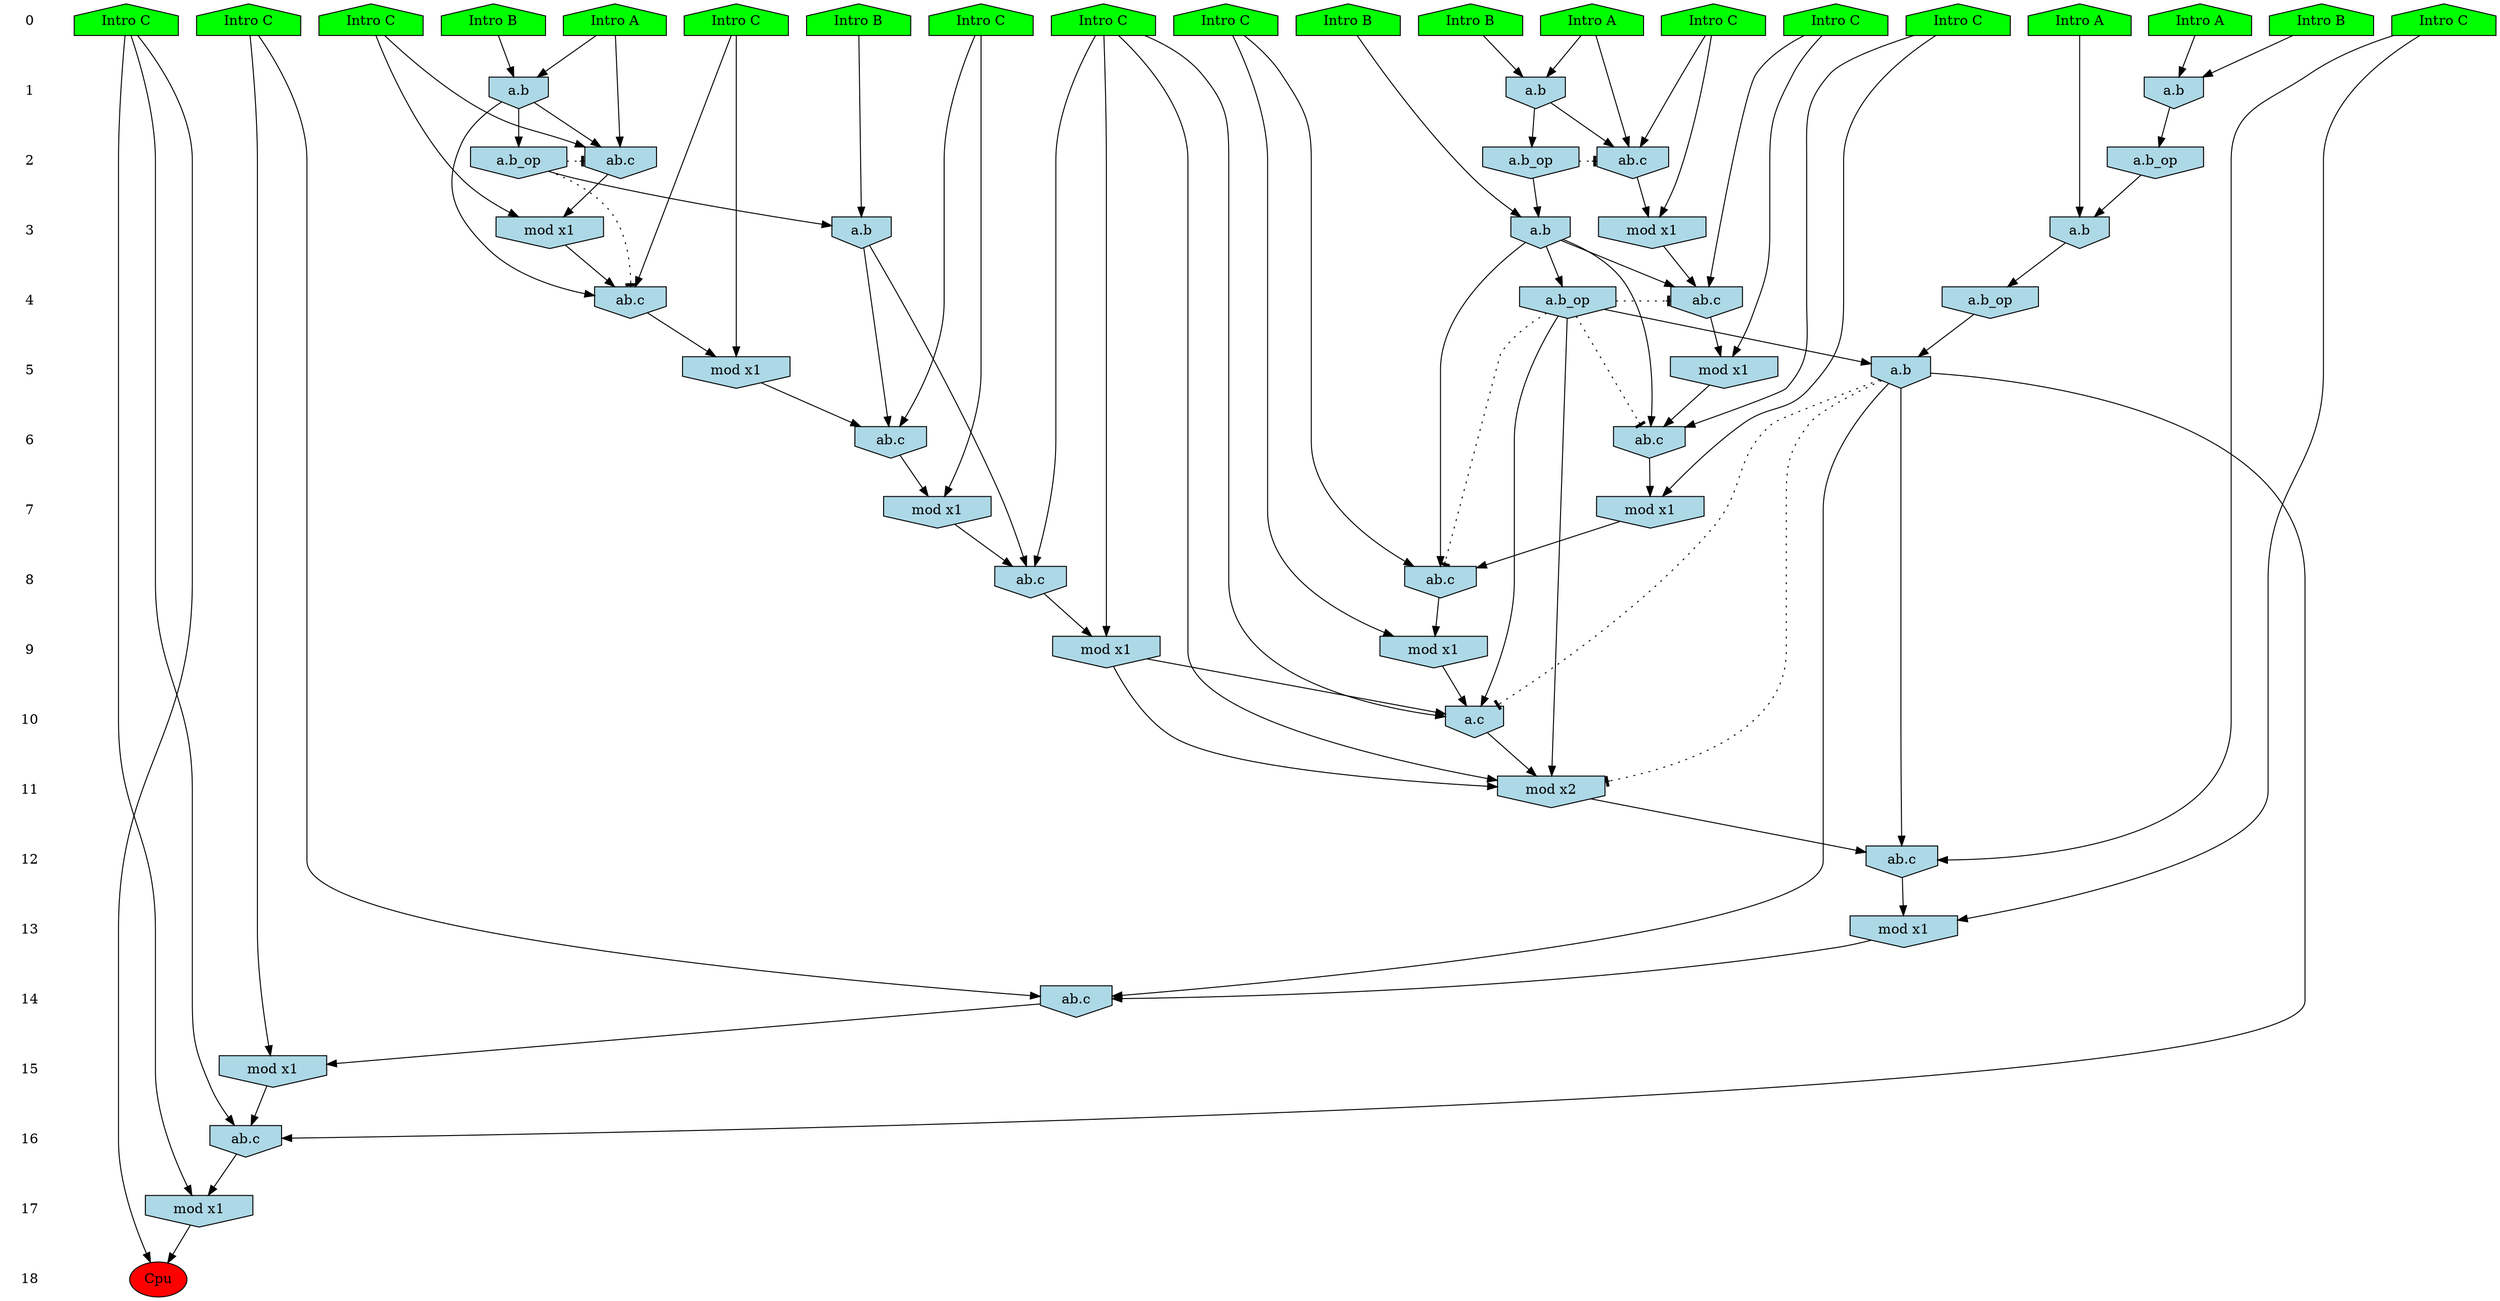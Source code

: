 /* Compression of 1 causal flows obtained in average at 1.911888E+01 t.u */
/* Compressed causal flows were: [3487] */
digraph G{
 ranksep=.5 ; 
{ rank = same ; "0" [shape=plaintext] ; node_1 [label ="Intro B", shape=house, style=filled, fillcolor=green] ;
node_2 [label ="Intro A", shape=house, style=filled, fillcolor=green] ;
node_3 [label ="Intro A", shape=house, style=filled, fillcolor=green] ;
node_4 [label ="Intro A", shape=house, style=filled, fillcolor=green] ;
node_5 [label ="Intro B", shape=house, style=filled, fillcolor=green] ;
node_6 [label ="Intro A", shape=house, style=filled, fillcolor=green] ;
node_7 [label ="Intro B", shape=house, style=filled, fillcolor=green] ;
node_8 [label ="Intro B", shape=house, style=filled, fillcolor=green] ;
node_9 [label ="Intro B", shape=house, style=filled, fillcolor=green] ;
node_10 [label ="Intro C", shape=house, style=filled, fillcolor=green] ;
node_11 [label ="Intro C", shape=house, style=filled, fillcolor=green] ;
node_12 [label ="Intro C", shape=house, style=filled, fillcolor=green] ;
node_13 [label ="Intro C", shape=house, style=filled, fillcolor=green] ;
node_14 [label ="Intro C", shape=house, style=filled, fillcolor=green] ;
node_15 [label ="Intro C", shape=house, style=filled, fillcolor=green] ;
node_16 [label ="Intro C", shape=house, style=filled, fillcolor=green] ;
node_17 [label ="Intro C", shape=house, style=filled, fillcolor=green] ;
node_18 [label ="Intro C", shape=house, style=filled, fillcolor=green] ;
node_19 [label ="Intro C", shape=house, style=filled, fillcolor=green] ;
node_20 [label ="Intro C", shape=house, style=filled, fillcolor=green] ;
}
{ rank = same ; "1" [shape=plaintext] ; node_21 [label="a.b", shape=invhouse, style=filled, fillcolor = lightblue] ;
node_25 [label="a.b", shape=invhouse, style=filled, fillcolor = lightblue] ;
node_26 [label="a.b", shape=invhouse, style=filled, fillcolor = lightblue] ;
}
{ rank = same ; "2" [shape=plaintext] ; node_22 [label="ab.c", shape=invhouse, style=filled, fillcolor = lightblue] ;
node_23 [label="a.b_op", shape=invhouse, style=filled, fillcolor = lightblue] ;
node_27 [label="ab.c", shape=invhouse, style=filled, fillcolor = lightblue] ;
node_35 [label="a.b_op", shape=invhouse, style=filled, fillcolor = lightblue] ;
node_36 [label="a.b_op", shape=invhouse, style=filled, fillcolor = lightblue] ;
}
{ rank = same ; "3" [shape=plaintext] ; node_24 [label="mod x1", shape=invhouse, style=filled, fillcolor = lightblue] ;
node_28 [label="a.b", shape=invhouse, style=filled, fillcolor = lightblue] ;
node_29 [label="mod x1", shape=invhouse, style=filled, fillcolor = lightblue] ;
node_38 [label="a.b", shape=invhouse, style=filled, fillcolor = lightblue] ;
node_43 [label="a.b", shape=invhouse, style=filled, fillcolor = lightblue] ;
}
{ rank = same ; "4" [shape=plaintext] ; node_30 [label="ab.c", shape=invhouse, style=filled, fillcolor = lightblue] ;
node_34 [label="ab.c", shape=invhouse, style=filled, fillcolor = lightblue] ;
node_41 [label="a.b_op", shape=invhouse, style=filled, fillcolor = lightblue] ;
node_45 [label="a.b_op", shape=invhouse, style=filled, fillcolor = lightblue] ;
}
{ rank = same ; "5" [shape=plaintext] ; node_31 [label="mod x1", shape=invhouse, style=filled, fillcolor = lightblue] ;
node_37 [label="mod x1", shape=invhouse, style=filled, fillcolor = lightblue] ;
node_50 [label="a.b", shape=invhouse, style=filled, fillcolor = lightblue] ;
}
{ rank = same ; "6" [shape=plaintext] ; node_32 [label="ab.c", shape=invhouse, style=filled, fillcolor = lightblue] ;
node_42 [label="ab.c", shape=invhouse, style=filled, fillcolor = lightblue] ;
}
{ rank = same ; "7" [shape=plaintext] ; node_33 [label="mod x1", shape=invhouse, style=filled, fillcolor = lightblue] ;
node_44 [label="mod x1", shape=invhouse, style=filled, fillcolor = lightblue] ;
}
{ rank = same ; "8" [shape=plaintext] ; node_39 [label="ab.c", shape=invhouse, style=filled, fillcolor = lightblue] ;
node_46 [label="ab.c", shape=invhouse, style=filled, fillcolor = lightblue] ;
}
{ rank = same ; "9" [shape=plaintext] ; node_40 [label="mod x1", shape=invhouse, style=filled, fillcolor = lightblue] ;
node_47 [label="mod x1", shape=invhouse, style=filled, fillcolor = lightblue] ;
}
{ rank = same ; "10" [shape=plaintext] ; node_48 [label="a.c", shape=invhouse, style=filled, fillcolor = lightblue] ;
}
{ rank = same ; "11" [shape=plaintext] ; node_49 [label="mod x2", shape=invhouse, style=filled, fillcolor = lightblue] ;
}
{ rank = same ; "12" [shape=plaintext] ; node_51 [label="ab.c", shape=invhouse, style=filled, fillcolor = lightblue] ;
}
{ rank = same ; "13" [shape=plaintext] ; node_52 [label="mod x1", shape=invhouse, style=filled, fillcolor = lightblue] ;
}
{ rank = same ; "14" [shape=plaintext] ; node_53 [label="ab.c", shape=invhouse, style=filled, fillcolor = lightblue] ;
}
{ rank = same ; "15" [shape=plaintext] ; node_54 [label="mod x1", shape=invhouse, style=filled, fillcolor = lightblue] ;
}
{ rank = same ; "16" [shape=plaintext] ; node_55 [label="ab.c", shape=invhouse, style=filled, fillcolor = lightblue] ;
}
{ rank = same ; "17" [shape=plaintext] ; node_56 [label="mod x1", shape=invhouse, style=filled, fillcolor = lightblue] ;
}
{ rank = same ; "18" [shape=plaintext] ; node_57 [label ="Cpu", style=filled, fillcolor=red] ;
}
"0" -> "1" [style="invis"]; 
"1" -> "2" [style="invis"]; 
"2" -> "3" [style="invis"]; 
"3" -> "4" [style="invis"]; 
"4" -> "5" [style="invis"]; 
"5" -> "6" [style="invis"]; 
"6" -> "7" [style="invis"]; 
"7" -> "8" [style="invis"]; 
"8" -> "9" [style="invis"]; 
"9" -> "10" [style="invis"]; 
"10" -> "11" [style="invis"]; 
"11" -> "12" [style="invis"]; 
"12" -> "13" [style="invis"]; 
"13" -> "14" [style="invis"]; 
"14" -> "15" [style="invis"]; 
"15" -> "16" [style="invis"]; 
"16" -> "17" [style="invis"]; 
"17" -> "18" [style="invis"]; 
node_4 -> node_21
node_9 -> node_21
node_4 -> node_22
node_10 -> node_22
node_21 -> node_22
node_21 -> node_23
node_10 -> node_24
node_22 -> node_24
node_6 -> node_25
node_8 -> node_25
node_1 -> node_26
node_2 -> node_26
node_6 -> node_27
node_12 -> node_27
node_25 -> node_27
node_7 -> node_28
node_23 -> node_28
node_12 -> node_29
node_27 -> node_29
node_14 -> node_30
node_24 -> node_30
node_28 -> node_30
node_14 -> node_31
node_30 -> node_31
node_20 -> node_32
node_28 -> node_32
node_31 -> node_32
node_20 -> node_33
node_32 -> node_33
node_15 -> node_34
node_25 -> node_34
node_29 -> node_34
node_26 -> node_35
node_25 -> node_36
node_15 -> node_37
node_34 -> node_37
node_5 -> node_38
node_36 -> node_38
node_16 -> node_39
node_28 -> node_39
node_33 -> node_39
node_16 -> node_40
node_39 -> node_40
node_28 -> node_41
node_19 -> node_42
node_37 -> node_42
node_38 -> node_42
node_3 -> node_43
node_35 -> node_43
node_19 -> node_44
node_42 -> node_44
node_43 -> node_45
node_18 -> node_46
node_38 -> node_46
node_44 -> node_46
node_18 -> node_47
node_46 -> node_47
node_18 -> node_48
node_40 -> node_48
node_41 -> node_48
node_47 -> node_48
node_18 -> node_49
node_41 -> node_49
node_47 -> node_49
node_48 -> node_49
node_41 -> node_50
node_45 -> node_50
node_11 -> node_51
node_49 -> node_51
node_50 -> node_51
node_11 -> node_52
node_51 -> node_52
node_13 -> node_53
node_50 -> node_53
node_52 -> node_53
node_13 -> node_54
node_53 -> node_54
node_17 -> node_55
node_50 -> node_55
node_54 -> node_55
node_17 -> node_56
node_55 -> node_56
node_17 -> node_57
node_56 -> node_57
node_23 -> node_22 [style=dotted, arrowhead = tee] 
node_36 -> node_34 [style=dotted, arrowhead = tee] 
node_36 -> node_27 [style=dotted, arrowhead = tee] 
node_41 -> node_39 [style=dotted, arrowhead = tee] 
node_41 -> node_32 [style=dotted, arrowhead = tee] 
node_41 -> node_30 [style=dotted, arrowhead = tee] 
node_50 -> node_49 [style=dotted, arrowhead = tee] 
node_50 -> node_48 [style=dotted, arrowhead = tee] 
}
/*
 Dot generation time: 0.000832
*/